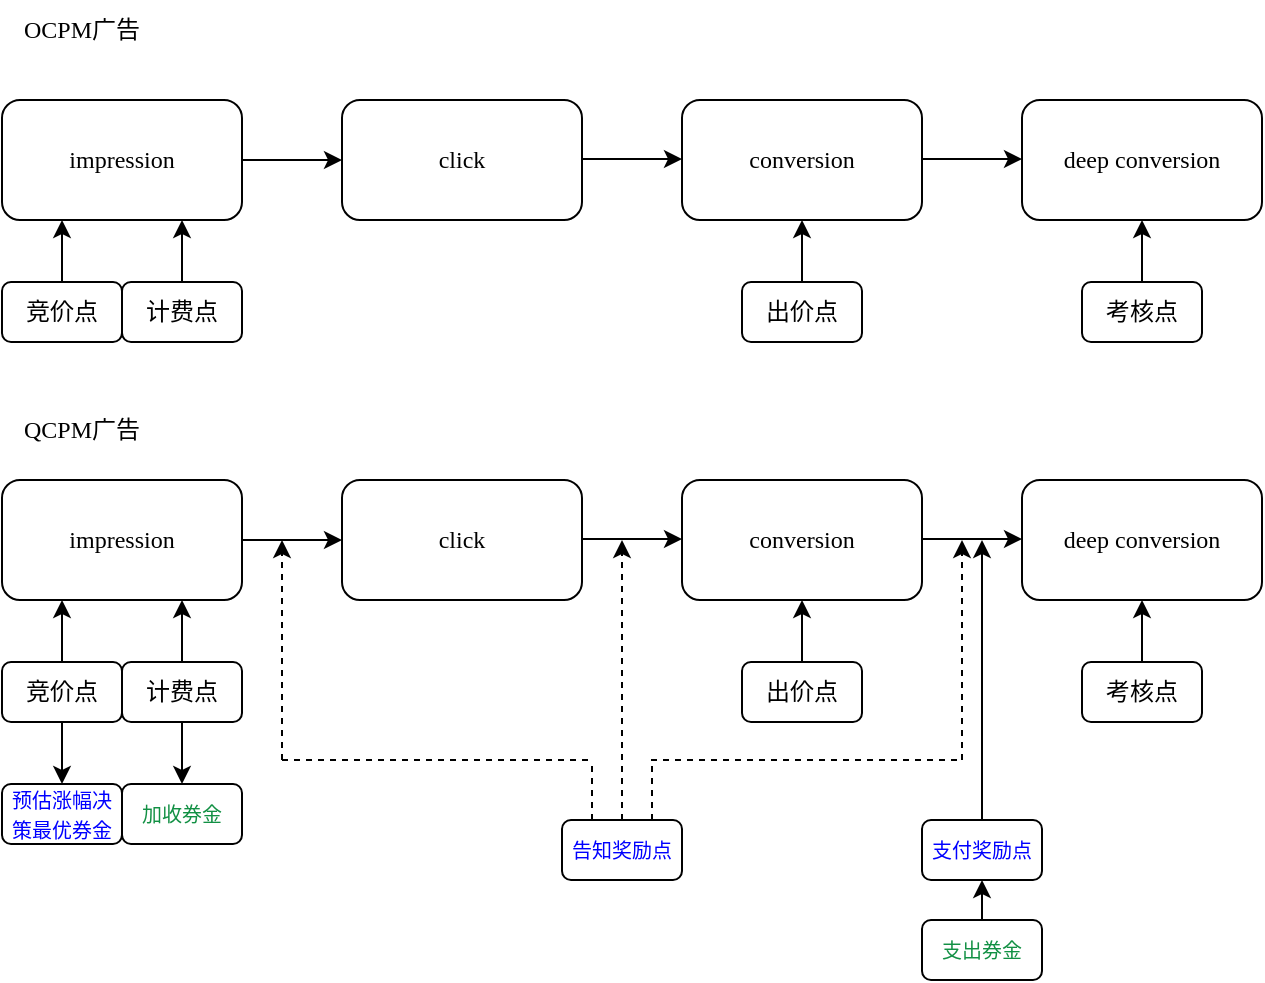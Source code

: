 <mxfile version="27.2.0">
  <diagram name="第 1 页" id="SprRjtV2hqrqdGFA_uy5">
    <mxGraphModel dx="818" dy="563" grid="1" gridSize="10" guides="1" tooltips="1" connect="1" arrows="1" fold="1" page="1" pageScale="1" pageWidth="827" pageHeight="1169" math="0" shadow="0">
      <root>
        <mxCell id="0" />
        <mxCell id="1" parent="0" />
        <mxCell id="JphNF5TFa-eOMuYcdrsa-1" value="impression" style="rounded=1;whiteSpace=wrap;html=1;hachureGap=4;fontFamily=Comic Sans MS;" vertex="1" parent="1">
          <mxGeometry x="110" y="130" width="120" height="60" as="geometry" />
        </mxCell>
        <mxCell id="JphNF5TFa-eOMuYcdrsa-2" value="click" style="rounded=1;whiteSpace=wrap;html=1;hachureGap=4;fontFamily=Comic Sans MS;" vertex="1" parent="1">
          <mxGeometry x="280" y="130" width="120" height="60" as="geometry" />
        </mxCell>
        <mxCell id="JphNF5TFa-eOMuYcdrsa-3" value="conversion" style="rounded=1;whiteSpace=wrap;html=1;hachureGap=4;fontFamily=Comic Sans MS;" vertex="1" parent="1">
          <mxGeometry x="450" y="130" width="120" height="60" as="geometry" />
        </mxCell>
        <mxCell id="JphNF5TFa-eOMuYcdrsa-4" value="deep conversion" style="rounded=1;whiteSpace=wrap;html=1;hachureGap=4;fontFamily=Comic Sans MS;" vertex="1" parent="1">
          <mxGeometry x="620" y="130" width="120" height="60" as="geometry" />
        </mxCell>
        <mxCell id="JphNF5TFa-eOMuYcdrsa-5" value="竞价点" style="rounded=1;whiteSpace=wrap;html=1;fontFamily=Comic Sans MS;" vertex="1" parent="1">
          <mxGeometry x="110" y="221" width="60" height="30" as="geometry" />
        </mxCell>
        <mxCell id="JphNF5TFa-eOMuYcdrsa-6" value="计费点" style="rounded=1;whiteSpace=wrap;html=1;fontFamily=Comic Sans MS;" vertex="1" parent="1">
          <mxGeometry x="170" y="221" width="60" height="30" as="geometry" />
        </mxCell>
        <mxCell id="JphNF5TFa-eOMuYcdrsa-7" value="" style="endArrow=classic;html=1;rounded=0;exitX=0.5;exitY=0;exitDx=0;exitDy=0;entryX=0.25;entryY=1;entryDx=0;entryDy=0;fontFamily=Comic Sans MS;" edge="1" parent="1" source="JphNF5TFa-eOMuYcdrsa-5" target="JphNF5TFa-eOMuYcdrsa-1">
          <mxGeometry width="50" height="50" relative="1" as="geometry">
            <mxPoint x="190" y="310" as="sourcePoint" />
            <mxPoint x="240" y="260" as="targetPoint" />
          </mxGeometry>
        </mxCell>
        <mxCell id="JphNF5TFa-eOMuYcdrsa-8" value="" style="endArrow=classic;html=1;rounded=0;exitX=0.5;exitY=0;exitDx=0;exitDy=0;entryX=0.75;entryY=1;entryDx=0;entryDy=0;fontFamily=Comic Sans MS;" edge="1" parent="1" source="JphNF5TFa-eOMuYcdrsa-6" target="JphNF5TFa-eOMuYcdrsa-1">
          <mxGeometry width="50" height="50" relative="1" as="geometry">
            <mxPoint x="280" y="322" as="sourcePoint" />
            <mxPoint x="280" y="291" as="targetPoint" />
          </mxGeometry>
        </mxCell>
        <mxCell id="JphNF5TFa-eOMuYcdrsa-9" value="出价点" style="rounded=1;whiteSpace=wrap;html=1;fontFamily=Comic Sans MS;" vertex="1" parent="1">
          <mxGeometry x="480" y="221" width="60" height="30" as="geometry" />
        </mxCell>
        <mxCell id="JphNF5TFa-eOMuYcdrsa-10" value="" style="endArrow=classic;html=1;rounded=0;exitX=0.5;exitY=0;exitDx=0;exitDy=0;entryX=0.75;entryY=1;entryDx=0;entryDy=0;fontFamily=Comic Sans MS;" edge="1" parent="1" source="JphNF5TFa-eOMuYcdrsa-9">
          <mxGeometry width="50" height="50" relative="1" as="geometry">
            <mxPoint x="590" y="322" as="sourcePoint" />
            <mxPoint x="510" y="190" as="targetPoint" />
          </mxGeometry>
        </mxCell>
        <mxCell id="JphNF5TFa-eOMuYcdrsa-11" value="考核点" style="rounded=1;whiteSpace=wrap;html=1;fontFamily=Comic Sans MS;" vertex="1" parent="1">
          <mxGeometry x="650" y="221" width="60" height="30" as="geometry" />
        </mxCell>
        <mxCell id="JphNF5TFa-eOMuYcdrsa-12" value="" style="endArrow=classic;html=1;rounded=0;exitX=0.5;exitY=0;exitDx=0;exitDy=0;entryX=0.75;entryY=1;entryDx=0;entryDy=0;fontFamily=Comic Sans MS;" edge="1" parent="1" source="JphNF5TFa-eOMuYcdrsa-11">
          <mxGeometry width="50" height="50" relative="1" as="geometry">
            <mxPoint x="760" y="322" as="sourcePoint" />
            <mxPoint x="680" y="190" as="targetPoint" />
          </mxGeometry>
        </mxCell>
        <mxCell id="JphNF5TFa-eOMuYcdrsa-13" value="" style="endArrow=classic;html=1;rounded=0;entryX=0;entryY=0.5;entryDx=0;entryDy=0;fontFamily=Comic Sans MS;" edge="1" parent="1" target="JphNF5TFa-eOMuYcdrsa-2">
          <mxGeometry width="50" height="50" relative="1" as="geometry">
            <mxPoint x="230" y="160" as="sourcePoint" />
            <mxPoint x="280" y="110" as="targetPoint" />
          </mxGeometry>
        </mxCell>
        <mxCell id="JphNF5TFa-eOMuYcdrsa-14" value="" style="endArrow=classic;html=1;rounded=0;entryX=0;entryY=0.5;entryDx=0;entryDy=0;fontFamily=Comic Sans MS;" edge="1" parent="1">
          <mxGeometry width="50" height="50" relative="1" as="geometry">
            <mxPoint x="400" y="159.5" as="sourcePoint" />
            <mxPoint x="450" y="159.5" as="targetPoint" />
          </mxGeometry>
        </mxCell>
        <mxCell id="JphNF5TFa-eOMuYcdrsa-15" value="" style="endArrow=classic;html=1;rounded=0;entryX=0;entryY=0.5;entryDx=0;entryDy=0;fontFamily=Comic Sans MS;" edge="1" parent="1">
          <mxGeometry width="50" height="50" relative="1" as="geometry">
            <mxPoint x="570" y="159.5" as="sourcePoint" />
            <mxPoint x="620" y="159.5" as="targetPoint" />
          </mxGeometry>
        </mxCell>
        <mxCell id="JphNF5TFa-eOMuYcdrsa-16" value="OCPM广告" style="text;html=1;align=center;verticalAlign=middle;whiteSpace=wrap;rounded=0;fontFamily=Comic Sans MS;" vertex="1" parent="1">
          <mxGeometry x="110" y="80" width="80" height="30" as="geometry" />
        </mxCell>
        <mxCell id="JphNF5TFa-eOMuYcdrsa-17" value="QCPM广告" style="text;html=1;align=center;verticalAlign=middle;whiteSpace=wrap;rounded=0;fontFamily=Comic Sans MS;" vertex="1" parent="1">
          <mxGeometry x="110" y="280" width="80" height="30" as="geometry" />
        </mxCell>
        <mxCell id="JphNF5TFa-eOMuYcdrsa-18" value="impression" style="rounded=1;whiteSpace=wrap;html=1;hachureGap=4;fontFamily=Comic Sans MS;" vertex="1" parent="1">
          <mxGeometry x="110" y="320" width="120" height="60" as="geometry" />
        </mxCell>
        <mxCell id="JphNF5TFa-eOMuYcdrsa-19" value="click" style="rounded=1;whiteSpace=wrap;html=1;hachureGap=4;fontFamily=Comic Sans MS;" vertex="1" parent="1">
          <mxGeometry x="280" y="320" width="120" height="60" as="geometry" />
        </mxCell>
        <mxCell id="JphNF5TFa-eOMuYcdrsa-20" value="conversion" style="rounded=1;whiteSpace=wrap;html=1;hachureGap=4;fontFamily=Comic Sans MS;" vertex="1" parent="1">
          <mxGeometry x="450" y="320" width="120" height="60" as="geometry" />
        </mxCell>
        <mxCell id="JphNF5TFa-eOMuYcdrsa-21" value="deep conversion" style="rounded=1;whiteSpace=wrap;html=1;hachureGap=4;fontFamily=Comic Sans MS;" vertex="1" parent="1">
          <mxGeometry x="620" y="320" width="120" height="60" as="geometry" />
        </mxCell>
        <mxCell id="JphNF5TFa-eOMuYcdrsa-22" value="竞价点" style="rounded=1;whiteSpace=wrap;html=1;fontFamily=Comic Sans MS;" vertex="1" parent="1">
          <mxGeometry x="110" y="411" width="60" height="30" as="geometry" />
        </mxCell>
        <mxCell id="JphNF5TFa-eOMuYcdrsa-23" value="计费点" style="rounded=1;whiteSpace=wrap;html=1;fontFamily=Comic Sans MS;" vertex="1" parent="1">
          <mxGeometry x="170" y="411" width="60" height="30" as="geometry" />
        </mxCell>
        <mxCell id="JphNF5TFa-eOMuYcdrsa-24" value="" style="endArrow=classic;html=1;rounded=0;exitX=0.5;exitY=0;exitDx=0;exitDy=0;entryX=0.25;entryY=1;entryDx=0;entryDy=0;fontFamily=Comic Sans MS;" edge="1" parent="1" source="JphNF5TFa-eOMuYcdrsa-22" target="JphNF5TFa-eOMuYcdrsa-18">
          <mxGeometry width="50" height="50" relative="1" as="geometry">
            <mxPoint x="190" y="500" as="sourcePoint" />
            <mxPoint x="240" y="450" as="targetPoint" />
          </mxGeometry>
        </mxCell>
        <mxCell id="JphNF5TFa-eOMuYcdrsa-25" value="" style="endArrow=classic;html=1;rounded=0;exitX=0.5;exitY=0;exitDx=0;exitDy=0;entryX=0.75;entryY=1;entryDx=0;entryDy=0;fontFamily=Comic Sans MS;" edge="1" parent="1" source="JphNF5TFa-eOMuYcdrsa-23" target="JphNF5TFa-eOMuYcdrsa-18">
          <mxGeometry width="50" height="50" relative="1" as="geometry">
            <mxPoint x="280" y="512" as="sourcePoint" />
            <mxPoint x="280" y="481" as="targetPoint" />
          </mxGeometry>
        </mxCell>
        <mxCell id="JphNF5TFa-eOMuYcdrsa-26" value="出价点" style="rounded=1;whiteSpace=wrap;html=1;fontFamily=Comic Sans MS;" vertex="1" parent="1">
          <mxGeometry x="480" y="411" width="60" height="30" as="geometry" />
        </mxCell>
        <mxCell id="JphNF5TFa-eOMuYcdrsa-27" value="" style="endArrow=classic;html=1;rounded=0;exitX=0.5;exitY=0;exitDx=0;exitDy=0;entryX=0.75;entryY=1;entryDx=0;entryDy=0;fontFamily=Comic Sans MS;" edge="1" parent="1" source="JphNF5TFa-eOMuYcdrsa-26">
          <mxGeometry width="50" height="50" relative="1" as="geometry">
            <mxPoint x="590" y="512" as="sourcePoint" />
            <mxPoint x="510" y="380" as="targetPoint" />
          </mxGeometry>
        </mxCell>
        <mxCell id="JphNF5TFa-eOMuYcdrsa-28" value="考核点" style="rounded=1;whiteSpace=wrap;html=1;fontFamily=Comic Sans MS;" vertex="1" parent="1">
          <mxGeometry x="650" y="411" width="60" height="30" as="geometry" />
        </mxCell>
        <mxCell id="JphNF5TFa-eOMuYcdrsa-29" value="" style="endArrow=classic;html=1;rounded=0;exitX=0.5;exitY=0;exitDx=0;exitDy=0;entryX=0.75;entryY=1;entryDx=0;entryDy=0;fontFamily=Comic Sans MS;" edge="1" parent="1" source="JphNF5TFa-eOMuYcdrsa-28">
          <mxGeometry width="50" height="50" relative="1" as="geometry">
            <mxPoint x="760" y="512" as="sourcePoint" />
            <mxPoint x="680" y="380" as="targetPoint" />
          </mxGeometry>
        </mxCell>
        <mxCell id="JphNF5TFa-eOMuYcdrsa-30" value="" style="endArrow=classic;html=1;rounded=0;entryX=0;entryY=0.5;entryDx=0;entryDy=0;fontFamily=Comic Sans MS;" edge="1" parent="1" target="JphNF5TFa-eOMuYcdrsa-19">
          <mxGeometry width="50" height="50" relative="1" as="geometry">
            <mxPoint x="230" y="350" as="sourcePoint" />
            <mxPoint x="280" y="300" as="targetPoint" />
          </mxGeometry>
        </mxCell>
        <mxCell id="JphNF5TFa-eOMuYcdrsa-31" value="" style="endArrow=classic;html=1;rounded=0;entryX=0;entryY=0.5;entryDx=0;entryDy=0;fontFamily=Comic Sans MS;" edge="1" parent="1">
          <mxGeometry width="50" height="50" relative="1" as="geometry">
            <mxPoint x="400" y="349.5" as="sourcePoint" />
            <mxPoint x="450" y="349.5" as="targetPoint" />
          </mxGeometry>
        </mxCell>
        <mxCell id="JphNF5TFa-eOMuYcdrsa-32" value="" style="endArrow=classic;html=1;rounded=0;entryX=0;entryY=0.5;entryDx=0;entryDy=0;fontFamily=Comic Sans MS;" edge="1" parent="1">
          <mxGeometry width="50" height="50" relative="1" as="geometry">
            <mxPoint x="570" y="349.5" as="sourcePoint" />
            <mxPoint x="620" y="349.5" as="targetPoint" />
          </mxGeometry>
        </mxCell>
        <mxCell id="JphNF5TFa-eOMuYcdrsa-33" value="&lt;font style=&quot;font-size: 10px;&quot;&gt;预估涨幅决策最优券金&lt;/font&gt;" style="rounded=1;whiteSpace=wrap;html=1;fontColor=#0000FF;fontFamily=Comic Sans MS;" vertex="1" parent="1">
          <mxGeometry x="110" y="472" width="60" height="30" as="geometry" />
        </mxCell>
        <mxCell id="JphNF5TFa-eOMuYcdrsa-34" value="&lt;font style=&quot;color: rgb(18, 144, 68);&quot;&gt;加收券金&lt;/font&gt;" style="rounded=1;whiteSpace=wrap;html=1;fontFamily=Comic Sans MS;fontSize=10;" vertex="1" parent="1">
          <mxGeometry x="170" y="472" width="60" height="30" as="geometry" />
        </mxCell>
        <mxCell id="JphNF5TFa-eOMuYcdrsa-39" value="" style="endArrow=classic;html=1;rounded=0;exitX=0.5;exitY=1;exitDx=0;exitDy=0;entryX=0.5;entryY=0;entryDx=0;entryDy=0;fontFamily=Comic Sans MS;" edge="1" parent="1" source="JphNF5TFa-eOMuYcdrsa-22" target="JphNF5TFa-eOMuYcdrsa-33">
          <mxGeometry width="50" height="50" relative="1" as="geometry">
            <mxPoint x="220" y="580" as="sourcePoint" />
            <mxPoint x="270" y="530" as="targetPoint" />
          </mxGeometry>
        </mxCell>
        <mxCell id="JphNF5TFa-eOMuYcdrsa-40" value="" style="endArrow=classic;html=1;rounded=0;exitX=0.5;exitY=1;exitDx=0;exitDy=0;entryX=0.5;entryY=0;entryDx=0;entryDy=0;fontFamily=Comic Sans MS;" edge="1" parent="1" source="JphNF5TFa-eOMuYcdrsa-23" target="JphNF5TFa-eOMuYcdrsa-34">
          <mxGeometry width="50" height="50" relative="1" as="geometry">
            <mxPoint x="286" y="450" as="sourcePoint" />
            <mxPoint x="286" y="481" as="targetPoint" />
          </mxGeometry>
        </mxCell>
        <mxCell id="JphNF5TFa-eOMuYcdrsa-41" value="&lt;font style=&quot;font-size: 10px;&quot;&gt;告知奖励点&lt;/font&gt;" style="rounded=1;whiteSpace=wrap;html=1;fontColor=#0000FF;fontFamily=Comic Sans MS;" vertex="1" parent="1">
          <mxGeometry x="390" y="490" width="60" height="30" as="geometry" />
        </mxCell>
        <mxCell id="JphNF5TFa-eOMuYcdrsa-43" value="" style="endArrow=classic;html=1;rounded=0;exitX=0.5;exitY=0;exitDx=0;exitDy=0;fontFamily=Comic Sans MS;dashed=1;" edge="1" parent="1" source="JphNF5TFa-eOMuYcdrsa-41">
          <mxGeometry width="50" height="50" relative="1" as="geometry">
            <mxPoint x="420" y="480" as="sourcePoint" />
            <mxPoint x="420" y="350" as="targetPoint" />
          </mxGeometry>
        </mxCell>
        <mxCell id="JphNF5TFa-eOMuYcdrsa-44" value="" style="endArrow=none;html=1;rounded=0;exitX=0.25;exitY=0;exitDx=0;exitDy=0;fontFamily=Comic Sans MS;curved=0;dashed=1;" edge="1" parent="1" source="JphNF5TFa-eOMuYcdrsa-41">
          <mxGeometry width="50" height="50" relative="1" as="geometry">
            <mxPoint x="310" y="500" as="sourcePoint" />
            <mxPoint x="405" y="460" as="targetPoint" />
          </mxGeometry>
        </mxCell>
        <mxCell id="JphNF5TFa-eOMuYcdrsa-45" value="" style="endArrow=none;html=1;rounded=0;exitX=0.25;exitY=0;exitDx=0;exitDy=0;fontFamily=Comic Sans MS;dashed=1;" edge="1" parent="1">
          <mxGeometry width="50" height="50" relative="1" as="geometry">
            <mxPoint x="435" y="490" as="sourcePoint" />
            <mxPoint x="435" y="460" as="targetPoint" />
          </mxGeometry>
        </mxCell>
        <mxCell id="JphNF5TFa-eOMuYcdrsa-46" value="" style="endArrow=none;html=1;rounded=0;fontFamily=Comic Sans MS;dashed=1;" edge="1" parent="1">
          <mxGeometry width="50" height="50" relative="1" as="geometry">
            <mxPoint x="250" y="460" as="sourcePoint" />
            <mxPoint x="405" y="460" as="targetPoint" />
          </mxGeometry>
        </mxCell>
        <mxCell id="JphNF5TFa-eOMuYcdrsa-47" value="" style="endArrow=none;html=1;rounded=0;fontFamily=Comic Sans MS;dashed=1;" edge="1" parent="1">
          <mxGeometry width="50" height="50" relative="1" as="geometry">
            <mxPoint x="434.5" y="460" as="sourcePoint" />
            <mxPoint x="589.5" y="460" as="targetPoint" />
          </mxGeometry>
        </mxCell>
        <mxCell id="JphNF5TFa-eOMuYcdrsa-48" value="" style="endArrow=classic;html=1;rounded=0;fontFamily=Comic Sans MS;dashed=1;" edge="1" parent="1">
          <mxGeometry width="50" height="50" relative="1" as="geometry">
            <mxPoint x="250" y="460" as="sourcePoint" />
            <mxPoint x="250" y="350" as="targetPoint" />
          </mxGeometry>
        </mxCell>
        <mxCell id="JphNF5TFa-eOMuYcdrsa-49" value="" style="endArrow=classic;html=1;rounded=0;fontFamily=Comic Sans MS;dashed=1;" edge="1" parent="1">
          <mxGeometry width="50" height="50" relative="1" as="geometry">
            <mxPoint x="590" y="460" as="sourcePoint" />
            <mxPoint x="590" y="350" as="targetPoint" />
          </mxGeometry>
        </mxCell>
        <mxCell id="JphNF5TFa-eOMuYcdrsa-50" value="&lt;font style=&quot;font-size: 10px;&quot;&gt;支付奖励点&lt;/font&gt;" style="rounded=1;whiteSpace=wrap;html=1;fontColor=#0000FF;fontFamily=Comic Sans MS;" vertex="1" parent="1">
          <mxGeometry x="570" y="490" width="60" height="30" as="geometry" />
        </mxCell>
        <mxCell id="JphNF5TFa-eOMuYcdrsa-51" value="" style="endArrow=classic;html=1;rounded=0;fontFamily=Comic Sans MS;exitX=0.5;exitY=0;exitDx=0;exitDy=0;" edge="1" parent="1">
          <mxGeometry width="50" height="50" relative="1" as="geometry">
            <mxPoint x="600" y="490" as="sourcePoint" />
            <mxPoint x="600" y="350" as="targetPoint" />
          </mxGeometry>
        </mxCell>
        <mxCell id="JphNF5TFa-eOMuYcdrsa-52" value="&lt;font style=&quot;color: rgb(18, 144, 68);&quot;&gt;支出券金&lt;/font&gt;" style="rounded=1;whiteSpace=wrap;html=1;fontFamily=Comic Sans MS;fontSize=10;" vertex="1" parent="1">
          <mxGeometry x="570" y="540" width="60" height="30" as="geometry" />
        </mxCell>
        <mxCell id="JphNF5TFa-eOMuYcdrsa-53" value="" style="endArrow=classic;html=1;rounded=0;exitX=0.5;exitY=0;exitDx=0;exitDy=0;entryX=0.5;entryY=1;entryDx=0;entryDy=0;fontFamily=Comic Sans MS;" edge="1" parent="1" source="JphNF5TFa-eOMuYcdrsa-52" target="JphNF5TFa-eOMuYcdrsa-50">
          <mxGeometry width="50" height="50" relative="1" as="geometry">
            <mxPoint x="300" y="451" as="sourcePoint" />
            <mxPoint x="300" y="420" as="targetPoint" />
          </mxGeometry>
        </mxCell>
      </root>
    </mxGraphModel>
  </diagram>
</mxfile>
